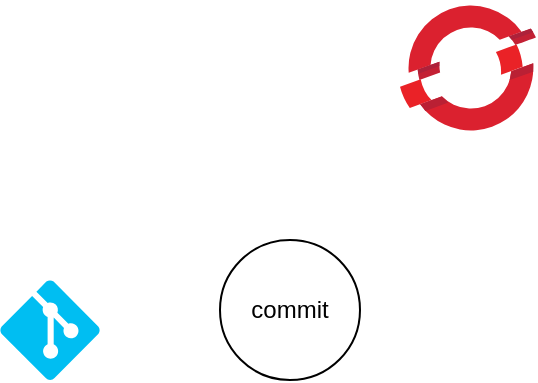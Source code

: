 <mxfile version="23.1.2" type="device">
  <diagram name="Page-1" id="6qeycCssqSphjqNNlBgE">
    <mxGraphModel dx="1334" dy="1815" grid="1" gridSize="10" guides="1" tooltips="1" connect="1" arrows="1" fold="1" page="1" pageScale="1" pageWidth="850" pageHeight="1100" math="0" shadow="0">
      <root>
        <mxCell id="0" />
        <mxCell id="1" parent="0" />
        <mxCell id="xhWvTkzVpKI2fgsKUvxx-1" value="" style="verticalLabelPosition=bottom;html=1;verticalAlign=top;align=center;strokeColor=none;fillColor=#00BEF2;shape=mxgraph.azure.git_repository;" parent="1" vertex="1">
          <mxGeometry x="120" y="-790" width="50" height="50" as="geometry" />
        </mxCell>
        <mxCell id="axgb1KFfcpGdCzpLAOpK-3" value="" style="image;aspect=fixed;html=1;points=[];align=center;fontSize=12;image=img/lib/azure2/containers/Azure_Red_Hat_OpenShift.svg;" vertex="1" parent="1">
          <mxGeometry x="320" y="-930" width="68" height="68" as="geometry" />
        </mxCell>
        <mxCell id="axgb1KFfcpGdCzpLAOpK-4" value="commit" style="ellipse;whiteSpace=wrap;html=1;aspect=fixed;" vertex="1" parent="1">
          <mxGeometry x="230" y="-810" width="70" height="70" as="geometry" />
        </mxCell>
      </root>
    </mxGraphModel>
  </diagram>
</mxfile>
